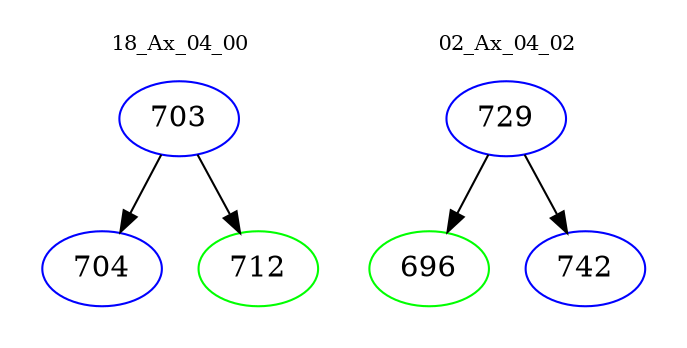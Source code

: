 digraph{
subgraph cluster_0 {
color = white
label = "18_Ax_04_00";
fontsize=10;
T0_703 [label="703", color="blue"]
T0_703 -> T0_704 [color="black"]
T0_704 [label="704", color="blue"]
T0_703 -> T0_712 [color="black"]
T0_712 [label="712", color="green"]
}
subgraph cluster_1 {
color = white
label = "02_Ax_04_02";
fontsize=10;
T1_729 [label="729", color="blue"]
T1_729 -> T1_696 [color="black"]
T1_696 [label="696", color="green"]
T1_729 -> T1_742 [color="black"]
T1_742 [label="742", color="blue"]
}
}
